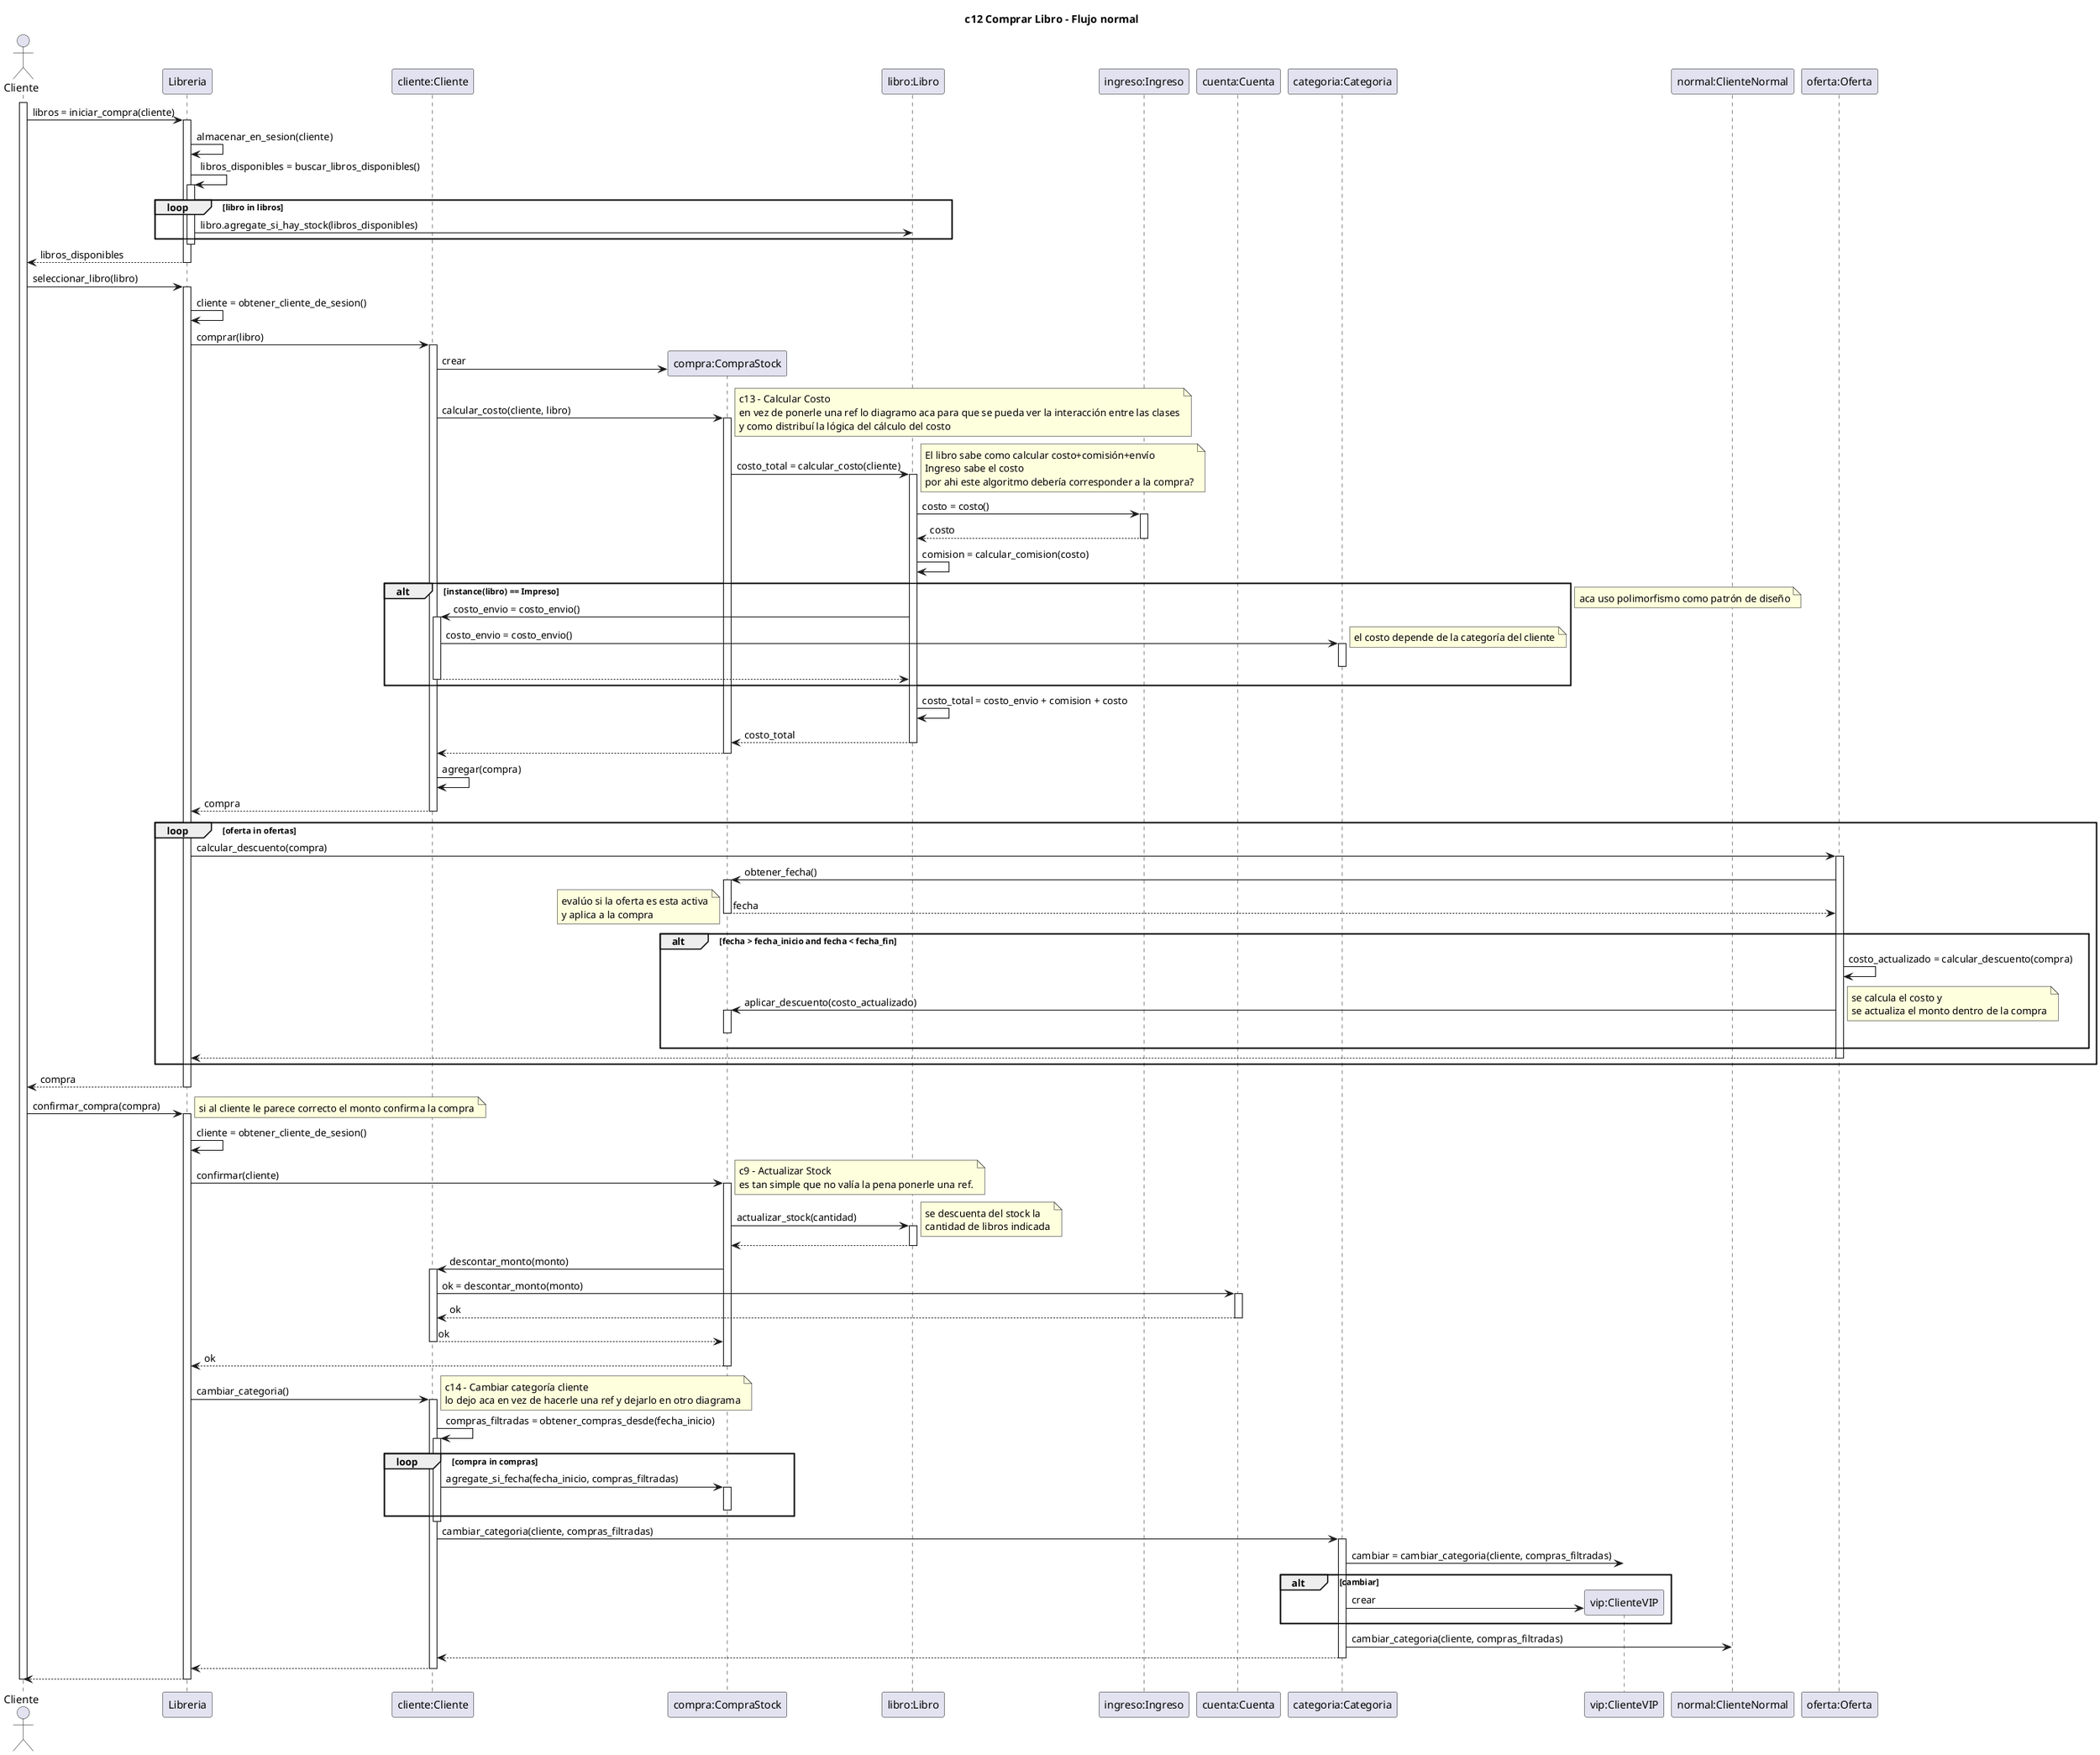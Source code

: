 
@startuml c12 Comprar Libro - Flujo normal

title c12 Comprar Libro - Flujo normal

actor Cliente as c
participant Libreria as l
participant "cliente:Cliente" as cliente
participant "compra:CompraStock" as compra
participant "libro:Libro" as libro
participant "ingreso:Ingreso" as ingreso
participant "cuenta:Cuenta" as cuenta
participant "categoria:Categoria" as categoria
participant "vip:ClienteVIP" as vip
participant "normal:ClienteNormal" as normal
participant "oferta:Oferta" as oferta

activate c
c -> l : libros = iniciar_compra(cliente)
activate l
    l -> l : almacenar_en_sesion(cliente)
    l -> l : libros_disponibles = buscar_libros_disponibles()
    activate l
    loop libro in libros
        l -> libro : libro.agregate_si_hay_stock(libros_disponibles)
    end
    deactivate l
    c <-- l : libros_disponibles
deactivate l

c -> l : seleccionar_libro(libro)
activate l
    l -> l : cliente = obtener_cliente_de_sesion()
    l -> cliente : comprar(libro)
    activate cliente
        cliente -> compra ** : crear
        cliente -> compra : calcular_costo(cliente, libro)
        note right : c13 - Calcular Costo\nen vez de ponerle una ref lo diagramo aca para que se pueda ver la interacción entre las clases\ny como distribuí la lógica del cálculo del costo
        activate compra
            'el costo depende del tipo de libro y del tipo de cliente
            compra -> libro : costo_total = calcular_costo(cliente)
            note right: El libro sabe como calcular costo+comisión+envío\nIngreso sabe el costo\npor ahi este algoritmo debería corresponder a la compra?
            activate libro
                libro -> ingreso : costo = costo()
                activate ingreso
                    libro <-- ingreso : costo
                deactivate ingreso
                libro -> libro : comision = calcular_comision(costo)

                alt instance(libro) == Impreso
                    libro -> cliente : costo_envio = costo_envio()
                    activate cliente
                        cliente -> categoria : costo_envio = costo_envio()
                        note right : el costo depende de la categoría del cliente
                        activate categoria

                            'cliente <-- categoria
                        deactivate categoria

                        libro <-- cliente
                    deactivate cliente
                end
                note right: aca uso polimorfismo como patrón de diseño

                libro -> libro : costo_total = costo_envio + comision + costo

                compra <-- libro : costo_total
            deactivate libro

            cliente <-- compra
        deactivate compra
        cliente -> cliente : agregar(compra)

        l <-- cliente : compra
    deactivate cliente

    loop oferta in ofertas
        l -> oferta : calcular_descuento(compra)
        activate oferta
            oferta -> compra : obtener_fecha()
            activate compra
                oferta <-- compra : fecha
            deactivate compra

            note left : evalúo si la oferta es esta activa\ny aplica a la compra
            alt fecha > fecha_inicio and fecha < fecha_fin
                oferta -> oferta : costo_actualizado = calcular_descuento(compra)
                oferta -> compra : aplicar_descuento(costo_actualizado)
                activate compra
                deactivate compra
                note right : se calcula el costo y \nse actualiza el monto dentro de la compra
            end

            l <-- oferta
        deactivate oferta
    end

    return compra
deactivate l

c -> l : confirmar_compra(compra)
note right : si al cliente le parece correcto el monto confirma la compra
activate l
    l -> l : cliente = obtener_cliente_de_sesion()

    l -> compra : confirmar(cliente)
    activate compra
        note right : c9 - Actualizar Stock\nes tan simple que no valía la pena ponerle una ref.
        compra -> libro : actualizar_stock(cantidad)
        activate libro
            note right : se descuenta del stock la \ncantidad de libros indicada
            compra <-- libro
        deactivate libro

        compra -> cliente : descontar_monto(monto)
        activate cliente
            cliente -> cuenta : ok = descontar_monto(monto)
            activate cuenta
                cliente <-- cuenta : ok
            deactivate cuenta
            
            compra <-- cliente : ok
        deactivate cliente

        l <-- compra : ok
    deactivate compra


    l -> cliente : cambiar_categoria()
    note right : c14 - Cambiar categoría cliente\nlo dejo aca en vez de hacerle una ref y dejarlo en otro diagrama
    activate cliente
        cliente -> cliente : compras_filtradas = obtener_compras_desde(fecha_inicio)
        activate cliente
            loop compra in compras
                cliente -> compra : agregate_si_fecha(fecha_inicio, compras_filtradas)
                activate compra
                deactivate compra
            end
        deactivate cliente
        cliente -> categoria : cambiar_categoria(cliente, compras_filtradas)
        activate categoria
            categoria -> vip : cambiar = cambiar_categoria(cliente, compras_filtradas)
            alt cambiar
                categoria -> vip ** : crear 
            end
            categoria -> normal : cambiar_categoria(cliente, compras_filtradas)
            cliente <-- categoria
        deactivate categoria
        l <-- cliente
    deactivate cliente

    c <-- l
deactivate l

deactivate c

@enduml

@startuml cambiar_categoria_cliente

title Cambia a vip si las compras con > 5000 ultimo mes\nCambia a normal si hace 3 meses que no compra

participant Libreria as l
participant "cliente:Cliente" as cliente
participant "categoria:Categoria" as categoria
participant "<<abstract>>\n:Categoria" as ccategoria
participant "vip:ClienteVIP" as vip
participant "normal:ClienteNormal" as normal

l -> cliente : cambiar_categoria()
activate cliente
    cliente -> cliente : compras_filtradas = obtener_compras_desde(fecha_inicio)
    activate cliente
        loop compra in compras
            cliente -> compra : agregate_si_fecha(fecha_inicio, compras_filtradas)
            activate compra
            deactivate compra
        end
    deactivate cliente
    cliente -> cliente : categoria = obtener_categoria()
    activate cliente
    deactivate cliente

    cliente -> categoria : cambiar_categoria(cliente, compras_filtradas)
    activate categoria
        categoria -> categoria : mantener = evaluar(compras_filtradas)
        alt !mantener
            categoria -> ccategoria : crear_y_asignar_categoria(cliente, compras_filtradas)
            activate ccategoria
                loop c in subclass(Categoria)
                    ccategoria -> ccategoria : ok = c.evaluar(compras_filtradas)
                    alt ok && c == ClienteNormal
                        ccategoria -> normal ** : crear
                        ccategoria -> cliente : asignar_categoria(normal)
                        activate cliente
                        deactivate cliente
                    else ok && c == ClienteVIP
                        ccategoria -> vip ** : crear
                        ccategoria -> cliente : asignar_categoria(vip)
                        activate cliente
                        deactivate cliente
                    end
                end
            deactivate ccategoria
        end
        cliente <-- categoria
    deactivate categoria
    l <-- cliente
deactivate cliente





@enduml



class Categoria {
    
    def crear_y_asignar_categoria(cliente, compras_filtradas):

}